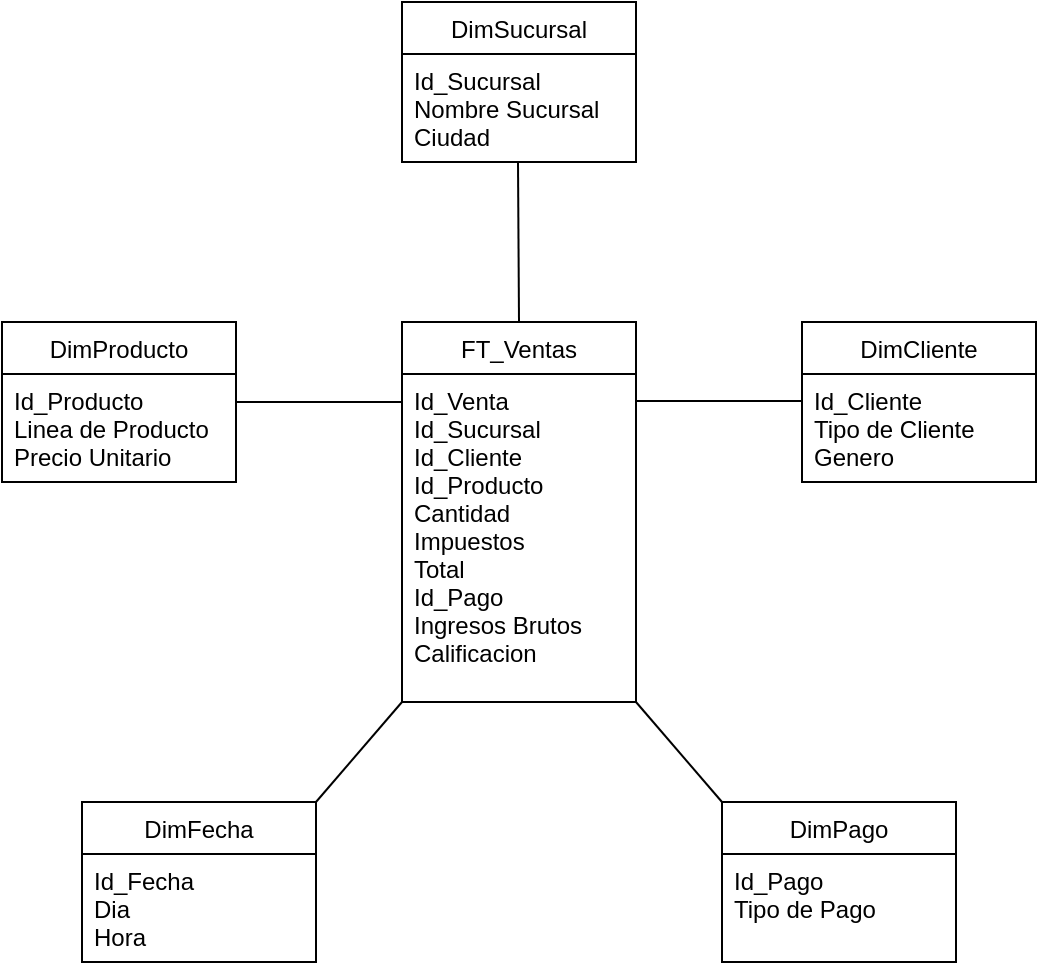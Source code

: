 <mxfile version="18.0.6" type="device"><diagram id="DeXC5ZybabGgXX2RkoBU" name="Page-1"><mxGraphModel dx="1422" dy="857" grid="1" gridSize="10" guides="1" tooltips="1" connect="1" arrows="1" fold="1" page="1" pageScale="1" pageWidth="850" pageHeight="1100" math="0" shadow="0"><root><mxCell id="0"/><mxCell id="1" parent="0"/><mxCell id="G8237RH_HDv4Qwk54M1R-8" value="FT_Ventas" style="swimlane;fontStyle=0;childLayout=stackLayout;horizontal=1;startSize=26;fillColor=none;horizontalStack=0;resizeParent=1;resizeParentMax=0;resizeLast=0;collapsible=1;marginBottom=0;" vertex="1" parent="1"><mxGeometry x="360" y="280" width="117" height="190" as="geometry"/></mxCell><mxCell id="G8237RH_HDv4Qwk54M1R-9" value="Id_Venta&#10;Id_Sucursal&#10;Id_Cliente&#10;Id_Producto&#10;Cantidad&#10;Impuestos&#10;Total&#10;Id_Pago&#10;Ingresos Brutos&#10;Calificacion" style="text;strokeColor=none;fillColor=none;align=left;verticalAlign=top;spacingLeft=4;spacingRight=4;overflow=hidden;rotatable=0;points=[[0,0.5],[1,0.5]];portConstraint=eastwest;" vertex="1" parent="G8237RH_HDv4Qwk54M1R-8"><mxGeometry y="26" width="117" height="164" as="geometry"/></mxCell><mxCell id="G8237RH_HDv4Qwk54M1R-14" value="DimSucursal" style="swimlane;fontStyle=0;childLayout=stackLayout;horizontal=1;startSize=26;fillColor=none;horizontalStack=0;resizeParent=1;resizeParentMax=0;resizeLast=0;collapsible=1;marginBottom=0;" vertex="1" parent="1"><mxGeometry x="360" y="120" width="117" height="80" as="geometry"/></mxCell><mxCell id="G8237RH_HDv4Qwk54M1R-15" value="Id_Sucursal&#10;Nombre Sucursal&#10;Ciudad" style="text;strokeColor=none;fillColor=none;align=left;verticalAlign=top;spacingLeft=4;spacingRight=4;overflow=hidden;rotatable=0;points=[[0,0.5],[1,0.5]];portConstraint=eastwest;" vertex="1" parent="G8237RH_HDv4Qwk54M1R-14"><mxGeometry y="26" width="117" height="54" as="geometry"/></mxCell><mxCell id="G8237RH_HDv4Qwk54M1R-16" value="DimCliente" style="swimlane;fontStyle=0;childLayout=stackLayout;horizontal=1;startSize=26;fillColor=none;horizontalStack=0;resizeParent=1;resizeParentMax=0;resizeLast=0;collapsible=1;marginBottom=0;" vertex="1" parent="1"><mxGeometry x="560" y="280" width="117" height="80" as="geometry"/></mxCell><mxCell id="G8237RH_HDv4Qwk54M1R-17" value="Id_Cliente&#10;Tipo de Cliente&#10;Genero" style="text;strokeColor=none;fillColor=none;align=left;verticalAlign=top;spacingLeft=4;spacingRight=4;overflow=hidden;rotatable=0;points=[[0,0.5],[1,0.5]];portConstraint=eastwest;" vertex="1" parent="G8237RH_HDv4Qwk54M1R-16"><mxGeometry y="26" width="117" height="54" as="geometry"/></mxCell><mxCell id="G8237RH_HDv4Qwk54M1R-18" value="DimProducto" style="swimlane;fontStyle=0;childLayout=stackLayout;horizontal=1;startSize=26;fillColor=none;horizontalStack=0;resizeParent=1;resizeParentMax=0;resizeLast=0;collapsible=1;marginBottom=0;" vertex="1" parent="1"><mxGeometry x="160" y="280" width="117" height="80" as="geometry"/></mxCell><mxCell id="G8237RH_HDv4Qwk54M1R-19" value="Id_Producto&#10;Linea de Producto&#10;Precio Unitario" style="text;strokeColor=none;fillColor=none;align=left;verticalAlign=top;spacingLeft=4;spacingRight=4;overflow=hidden;rotatable=0;points=[[0,0.5],[1,0.5]];portConstraint=eastwest;" vertex="1" parent="G8237RH_HDv4Qwk54M1R-18"><mxGeometry y="26" width="117" height="54" as="geometry"/></mxCell><mxCell id="G8237RH_HDv4Qwk54M1R-20" value="DimFecha" style="swimlane;fontStyle=0;childLayout=stackLayout;horizontal=1;startSize=26;fillColor=none;horizontalStack=0;resizeParent=1;resizeParentMax=0;resizeLast=0;collapsible=1;marginBottom=0;" vertex="1" parent="1"><mxGeometry x="200" y="520" width="117" height="80" as="geometry"/></mxCell><mxCell id="G8237RH_HDv4Qwk54M1R-21" value="Id_Fecha&#10;Dia&#10;Hora" style="text;strokeColor=none;fillColor=none;align=left;verticalAlign=top;spacingLeft=4;spacingRight=4;overflow=hidden;rotatable=0;points=[[0,0.5],[1,0.5]];portConstraint=eastwest;" vertex="1" parent="G8237RH_HDv4Qwk54M1R-20"><mxGeometry y="26" width="117" height="54" as="geometry"/></mxCell><mxCell id="G8237RH_HDv4Qwk54M1R-22" value="DimPago" style="swimlane;fontStyle=0;childLayout=stackLayout;horizontal=1;startSize=26;fillColor=none;horizontalStack=0;resizeParent=1;resizeParentMax=0;resizeLast=0;collapsible=1;marginBottom=0;" vertex="1" parent="1"><mxGeometry x="520" y="520" width="117" height="80" as="geometry"/></mxCell><mxCell id="G8237RH_HDv4Qwk54M1R-23" value="Id_Pago&#10;Tipo de Pago" style="text;strokeColor=none;fillColor=none;align=left;verticalAlign=top;spacingLeft=4;spacingRight=4;overflow=hidden;rotatable=0;points=[[0,0.5],[1,0.5]];portConstraint=eastwest;" vertex="1" parent="G8237RH_HDv4Qwk54M1R-22"><mxGeometry y="26" width="117" height="54" as="geometry"/></mxCell><mxCell id="G8237RH_HDv4Qwk54M1R-25" value="" style="endArrow=none;html=1;rounded=0;entryX=1;entryY=0.5;entryDx=0;entryDy=0;" edge="1" parent="1" target="G8237RH_HDv4Qwk54M1R-18"><mxGeometry width="50" height="50" relative="1" as="geometry"><mxPoint x="360" y="320" as="sourcePoint"/><mxPoint x="424.99" y="206.004" as="targetPoint"/></mxGeometry></mxCell><mxCell id="G8237RH_HDv4Qwk54M1R-26" value="" style="endArrow=none;html=1;rounded=0;entryX=1;entryY=0.5;entryDx=0;entryDy=0;" edge="1" parent="1"><mxGeometry width="50" height="50" relative="1" as="geometry"><mxPoint x="560" y="319.5" as="sourcePoint"/><mxPoint x="477" y="319.5" as="targetPoint"/></mxGeometry></mxCell><mxCell id="G8237RH_HDv4Qwk54M1R-27" value="" style="endArrow=none;html=1;rounded=0;exitX=0.5;exitY=0;exitDx=0;exitDy=0;" edge="1" parent="1" source="G8237RH_HDv4Qwk54M1R-8"><mxGeometry width="50" height="50" relative="1" as="geometry"><mxPoint x="418" y="320" as="sourcePoint"/><mxPoint x="418" y="200" as="targetPoint"/></mxGeometry></mxCell><mxCell id="G8237RH_HDv4Qwk54M1R-28" value="" style="endArrow=none;html=1;rounded=0;entryX=1;entryY=0;entryDx=0;entryDy=0;exitX=0;exitY=1;exitDx=0;exitDy=0;" edge="1" parent="1" source="G8237RH_HDv4Qwk54M1R-8" target="G8237RH_HDv4Qwk54M1R-20"><mxGeometry width="50" height="50" relative="1" as="geometry"><mxPoint x="370" y="510" as="sourcePoint"/><mxPoint x="307" y="350" as="targetPoint"/></mxGeometry></mxCell><mxCell id="G8237RH_HDv4Qwk54M1R-29" value="" style="endArrow=none;html=1;rounded=0;entryX=0;entryY=0;entryDx=0;entryDy=0;exitX=1;exitY=1;exitDx=0;exitDy=0;" edge="1" parent="1" source="G8237RH_HDv4Qwk54M1R-8" target="G8237RH_HDv4Qwk54M1R-22"><mxGeometry width="50" height="50" relative="1" as="geometry"><mxPoint x="370" y="480" as="sourcePoint"/><mxPoint x="327" y="530" as="targetPoint"/></mxGeometry></mxCell></root></mxGraphModel></diagram></mxfile>
